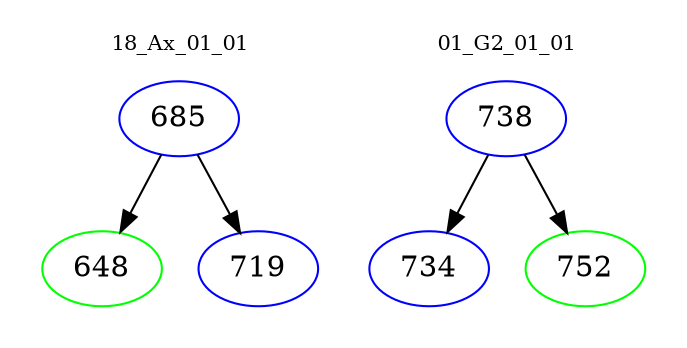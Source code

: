 digraph{
subgraph cluster_0 {
color = white
label = "18_Ax_01_01";
fontsize=10;
T0_685 [label="685", color="blue"]
T0_685 -> T0_648 [color="black"]
T0_648 [label="648", color="green"]
T0_685 -> T0_719 [color="black"]
T0_719 [label="719", color="blue"]
}
subgraph cluster_1 {
color = white
label = "01_G2_01_01";
fontsize=10;
T1_738 [label="738", color="blue"]
T1_738 -> T1_734 [color="black"]
T1_734 [label="734", color="blue"]
T1_738 -> T1_752 [color="black"]
T1_752 [label="752", color="green"]
}
}
